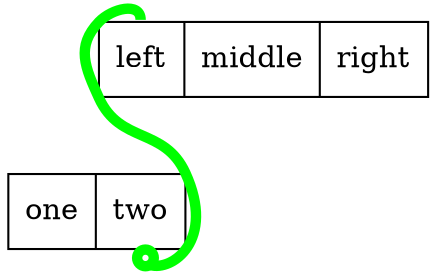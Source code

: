 digraph graph_16
{
	node
	[
		shape = "record"
	]
	edge
	[
		color = "green"
		penwidth = 5
	]
	node_16_1
	[
		label = "<f0> left|<f1> middle|<f2> right"
	]
	node_16_2
	[
		label = "<f0> one|<f1> two"
	]
	node_16_1:f0:n -> node_16_2:f1:s
	[
		arrowhead = "odot"
	]
}
